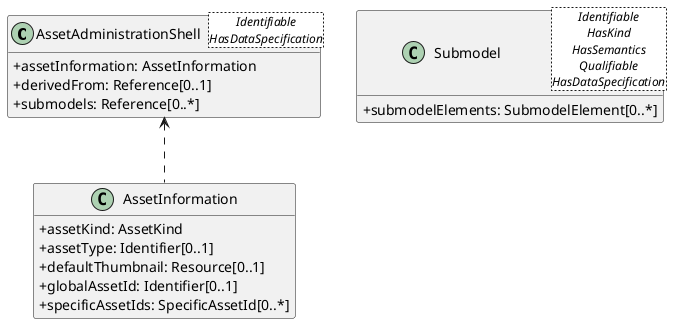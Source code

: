 @startuml
skinparam classAttributeIconSize 0
hide methods

class AssetAdministrationShell<Identifiable\nHasDataSpecification> {
  +assetInformation: AssetInformation 
  +derivedFrom: Reference[0..1] 
  +submodels: Reference[0..*] 
}
class AssetInformation {
  +assetKind: AssetKind 
  +assetType: Identifier[0..1] 
  +defaultThumbnail: Resource[0..1] 
  +globalAssetId: Identifier[0..1] 
  +specificAssetIds: SpecificAssetId[0..*] 
}
class Submodel<Identifiable\nHasKind\nHasSemantics\nQualifiable\nHasDataSpecification> {
  +submodelElements: SubmodelElement[0..*] 
}
AssetAdministrationShell <.. AssetInformation
@enduml
